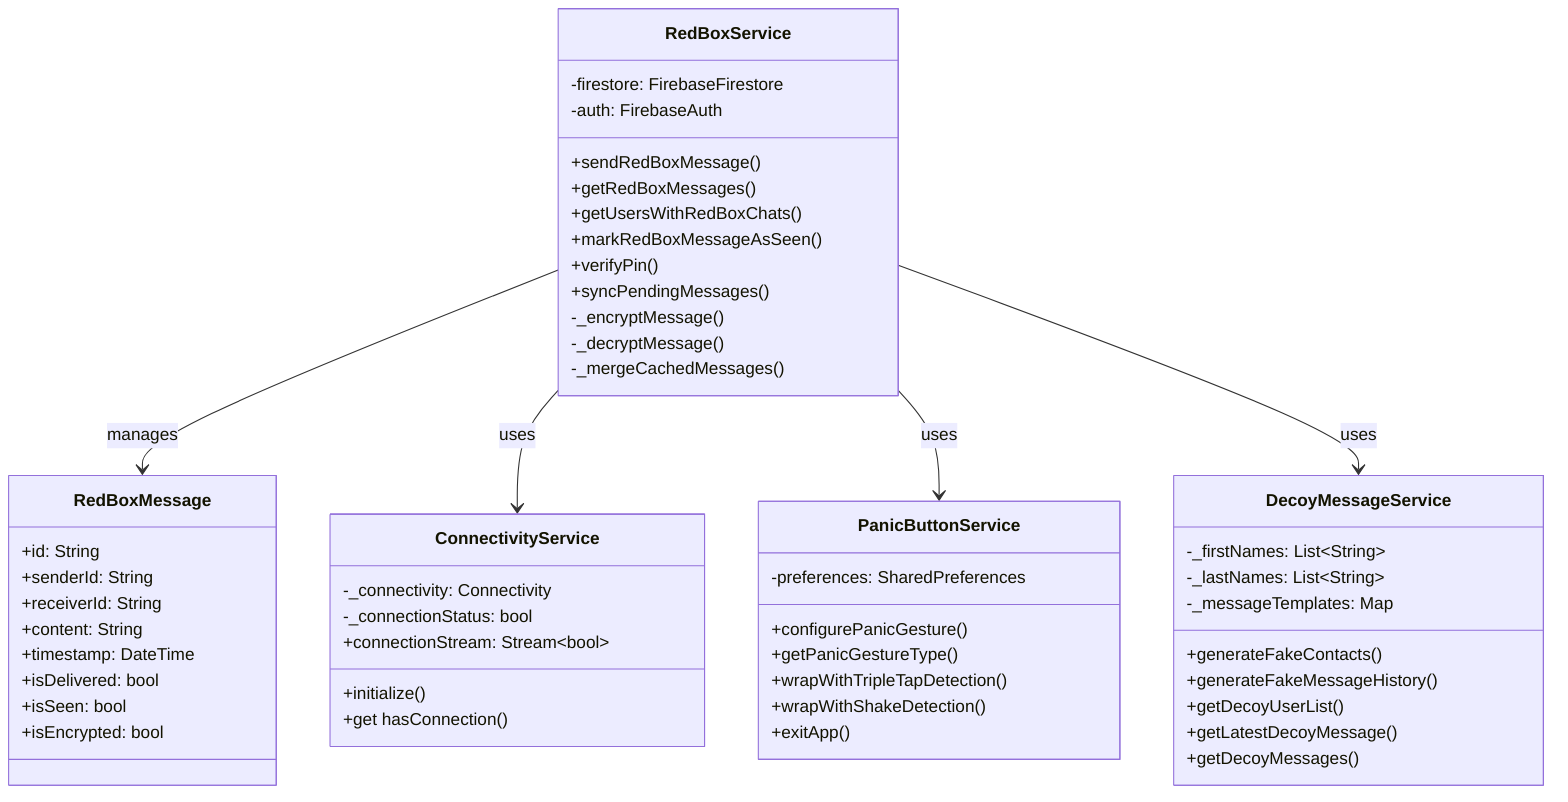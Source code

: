classDiagram
    class RedBoxService {
        -firestore: FirebaseFirestore
        -auth: FirebaseAuth
        +sendRedBoxMessage()
        +getRedBoxMessages()
        +getUsersWithRedBoxChats()
        +markRedBoxMessageAsSeen()
        +verifyPin()
        +syncPendingMessages()
        -_encryptMessage()
        -_decryptMessage()
        -_mergeCachedMessages()
    }
    
    class PanicButtonService {
        -preferences: SharedPreferences
        +configurePanicGesture()
        +getPanicGestureType()
        +wrapWithTripleTapDetection()
        +wrapWithShakeDetection()
        +exitApp()
    }
    
    class DecoyMessageService {
        -_firstNames: List~String~
        -_lastNames: List~String~
        -_messageTemplates: Map
        +generateFakeContacts()
        +generateFakeMessageHistory()
        +getDecoyUserList()
        +getLatestDecoyMessage()
        +getDecoyMessages()
    }
    
    class ConnectivityService {
        -_connectivity: Connectivity
        -_connectionStatus: bool
        +connectionStream: Stream~bool~
        +initialize()
        +get hasConnection()
    }
    
    class RedBoxMessage {
        +id: String
        +senderId: String
        +receiverId: String
        +content: String
        +timestamp: DateTime
        +isDelivered: bool
        +isSeen: bool
        +isEncrypted: bool
    }
    
    RedBoxService --> RedBoxMessage : manages
    RedBoxService --> ConnectivityService : uses
    RedBoxService --> PanicButtonService : uses
    RedBoxService --> DecoyMessageService : uses